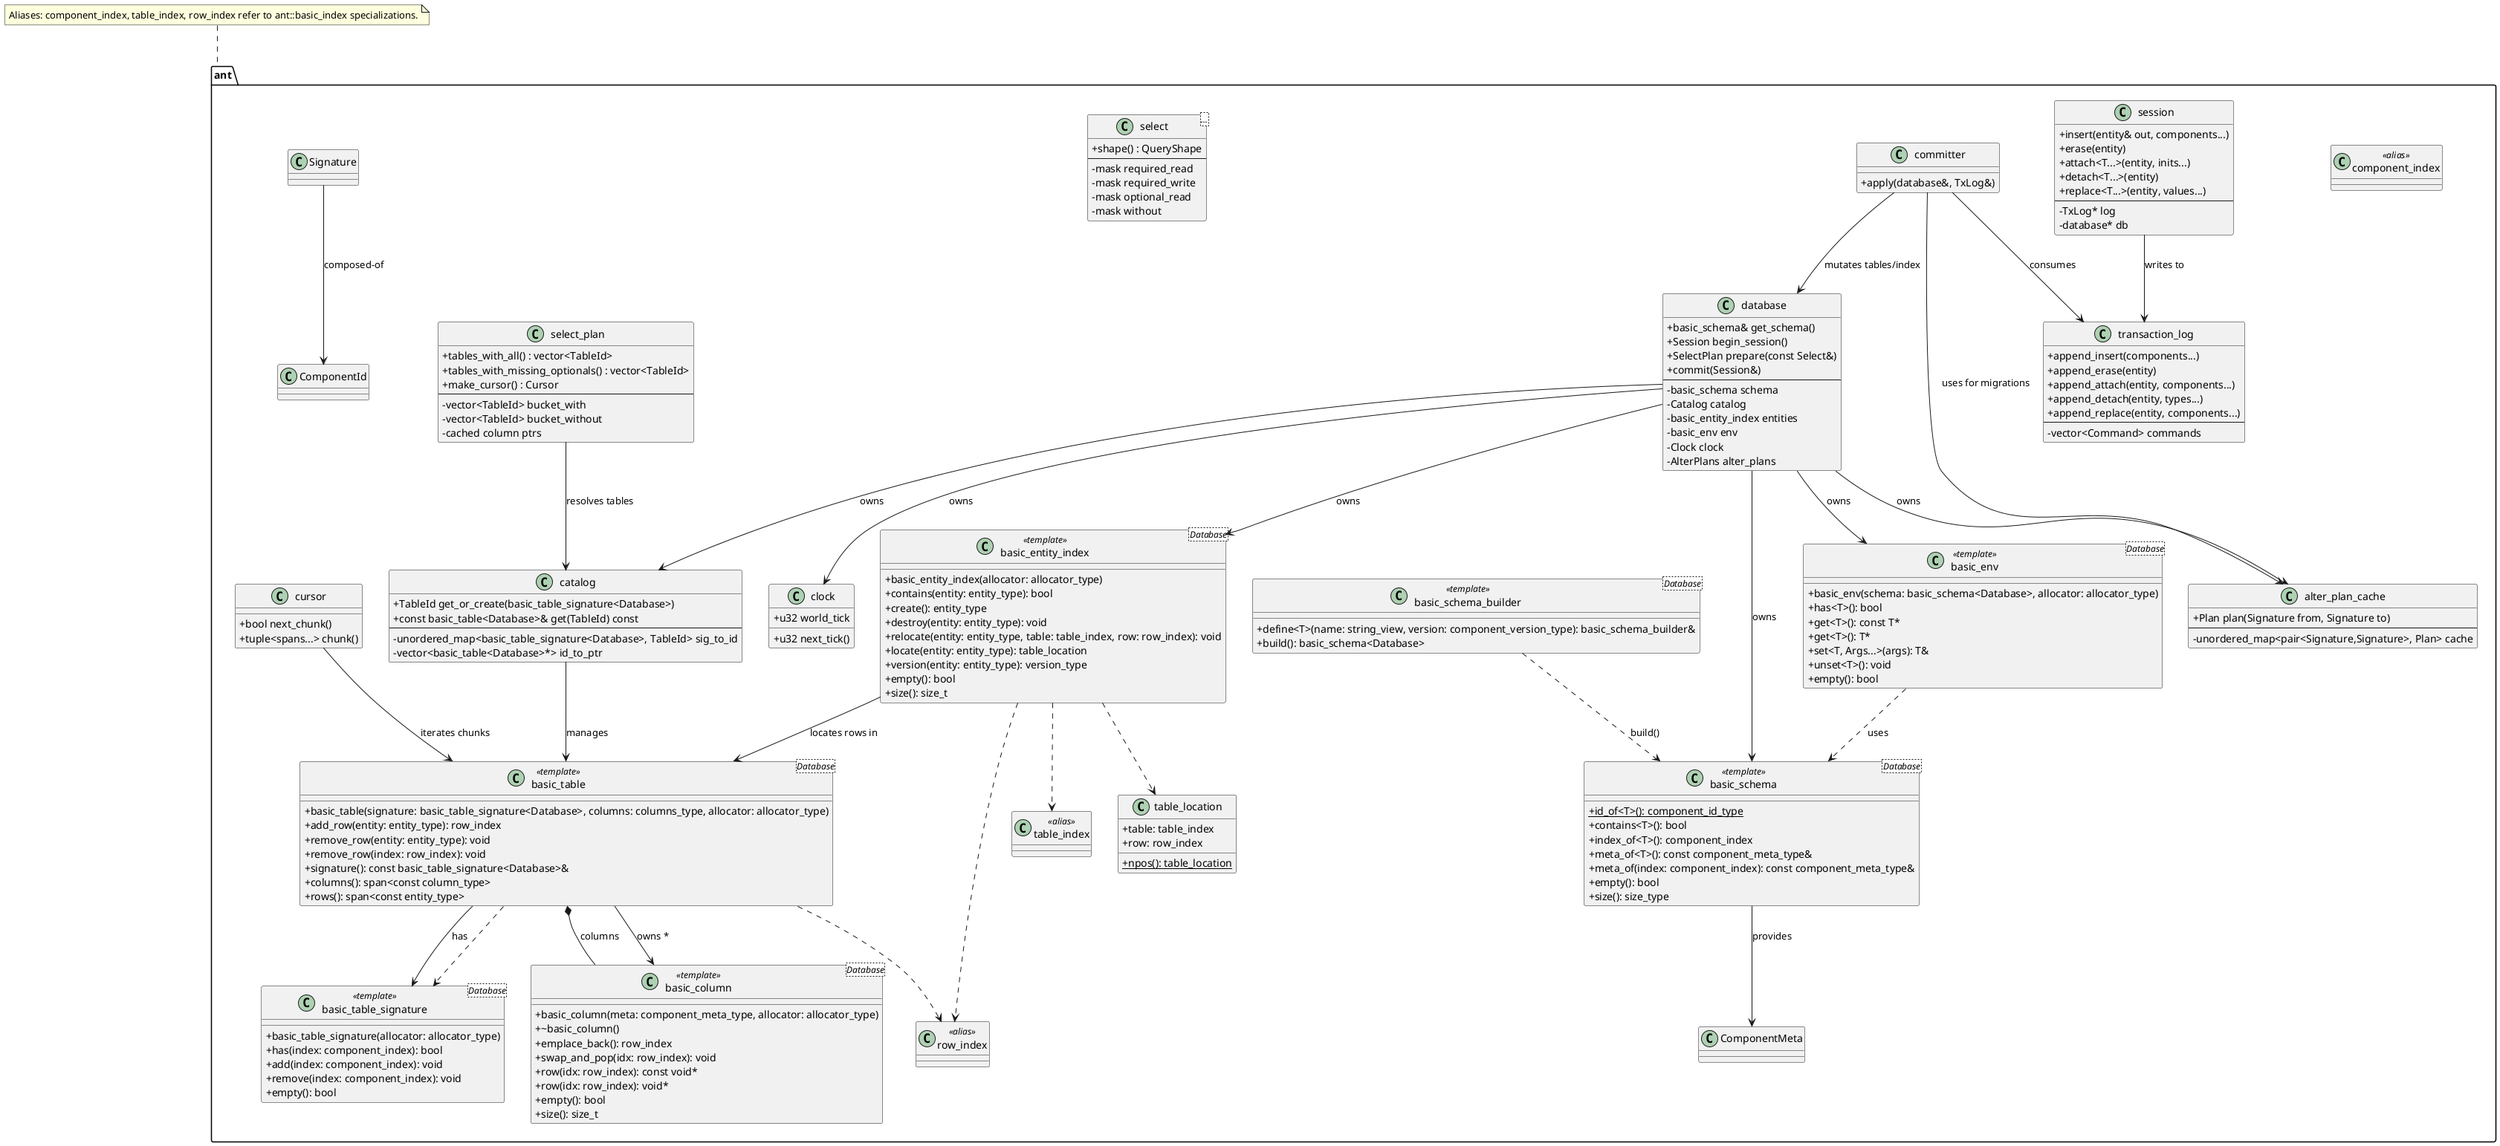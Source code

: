 @startuml "ant - database"
skinparam classAttributeIconSize 0
set namespaceSeparator ::

namespace ant {

	' Aliases and simple types
	class component_index <<alias>>
	class table_index <<alias>>
	class row_index <<alias>>

	class table_location {
		+table: table_index
		+row: row_index
		+{static} npos(): table_location
	}

	' Schema and builder
	class "basic_schema<Database>" as basic_schema <<template>> {
		+{static} id_of<T>(): component_id_type
		+contains<T>(): bool
		+index_of<T>(): component_index
		+meta_of<T>(): const component_meta_type&
		+meta_of(index: component_index): const component_meta_type&
		+empty(): bool
		+size(): size_type
	}

	class "basic_schema_builder<Database>" as basic_schema_builder <<template>> {
		+define<T>(name: string_view, version: component_version_type): basic_schema_builder&
		+build(): basic_schema<Database>
	}

	' Environment
	class "basic_env<Database>" as basic_env <<template>> {
		+basic_env(schema: basic_schema<Database>, allocator: allocator_type)
		+has<T>(): bool
		+get<T>(): const T*
		+get<T>(): T*
		+set<T, Args...>(args): T&
		+unset<T>(): void
		+empty(): bool
	}

	' Entity index
	class "basic_entity_index<Database>" as basic_entity_index <<template>> {
		+basic_entity_index(allocator: allocator_type)
		+contains(entity: entity_type): bool
		+create(): entity_type
		+destroy(entity: entity_type): void
		+relocate(entity: entity_type, table: table_index, row: row_index): void
		+locate(entity: entity_type): table_location
		+version(entity: entity_type): version_type
		+empty(): bool
		+size(): size_t
	}

	' Table signature
	class "basic_table_signature<Database>" as basic_table_signature <<template>> {
		+basic_table_signature(allocator: allocator_type)
		+has(index: component_index): bool
		+add(index: component_index): void
		+remove(index: component_index): void
		+empty(): bool
	}

	' Column
	class "basic_column<Database>" as basic_column <<template>> {
		+basic_column(meta: component_meta_type, allocator: allocator_type)
		+~basic_column()
		+emplace_back(): row_index
		+swap_and_pop(idx: row_index): void
		+row(idx: row_index): const void*
		+row(idx: row_index): void*
		+empty(): bool
		+size(): size_t
	}

	' Table
	class "basic_table<Database>" as basic_table <<template>> {
		+basic_table(signature: basic_table_signature<Database>, columns: columns_type, allocator: allocator_type)
		+add_row(entity: entity_type): row_index
		+remove_row(entity: entity_type): void
		+remove_row(index: row_index): void
		+signature(): const basic_table_signature<Database>&
		+columns(): span<const column_type>
		+rows(): span<const entity_type>
	}

	' Relationships
	basic_schema_builder ..> basic_schema : build()
	basic_env ..> basic_schema : uses
	basic_entity_index ..> table_location
	basic_entity_index ..> table_index
	basic_entity_index ..> row_index
	basic_table ..> basic_table_signature
	basic_table *-- basic_column : columns
	basic_table ..> row_index

	'============================================================
	' Aspirational additions (draft-only, may not exist in code)
	'============================================================

	class "catalog" as Catalog {
		+TableId get_or_create(basic_table_signature<Database>)
		+const basic_table<Database>& get(TableId) const
		--
		-unordered_map<basic_table_signature<Database>, TableId> sig_to_id
		-vector<basic_table<Database>*> id_to_ptr
	}

	class "clock" as Clock {
		+u32 world_tick
		+u32 next_tick()
	}

	' Mutation pipeline (aspirational)
	class "transaction_log" as TxLog {
		+append_insert(components...)
		+append_erase(entity)
		+append_attach(entity, components...)
		+append_detach(entity, types...)
		+append_replace(entity, components...)
		--
		-vector<Command> commands
	}

	class "session" as Session {
		+insert(entity& out, components...)
		+erase(entity)
		+attach<T...>(entity, inits...)
		+detach<T...>(entity)
		+replace<T...>(entity, values...)
		--
		-TxLog* log
		-database* db
	}

	class "alter_plan_cache" as AlterPlans {
		+Plan plan(Signature from, Signature to)
		--
		-unordered_map<pair<Signature,Signature>, Plan> cache
	}

	class "committer" as Committer {
		+apply(database&, TxLog&)
	}

	class "select<...>" as Select {
		+shape() : QueryShape
		--
		-mask required_read
		-mask required_write
		-mask optional_read
		-mask without
	}

	class "select_plan" as SelectPlan {
		+tables_with_all() : vector<TableId>
		+tables_with_missing_optionals() : vector<TableId>
		+make_cursor() : Cursor
		--
		-vector<TableId> bucket_with
		-vector<TableId> bucket_without
		-cached column ptrs
	}

	class "cursor" as Cursor {
		+bool next_chunk()
		+tuple<spans...> chunk()
	}

	class "database" as DB {
		+basic_schema& get_schema()
		+Session begin_session()
		+SelectPlan prepare(const Select&)
		+commit(Session&)
		--
		-basic_schema schema
		-Catalog catalog
		-basic_entity_index entities
		-basic_env env
		-Clock clock
		-AlterPlans alter_plans
	}

	' Relationships (aspirational)
	DB --> basic_schema : owns
	DB --> Catalog : owns
	DB --> basic_entity_index : owns
	DB --> basic_env : owns
	DB --> Clock : owns
	DB --> AlterPlans : owns

	Catalog --> basic_table : manages
	basic_table --> basic_column : owns *
	basic_table --> basic_table_signature : has

	basic_entity_index --> basic_table : locates rows in
	basic_schema --> ComponentMeta : provides
	Signature --> ComponentId : composed-of

	Session --> TxLog : writes to
	Committer --> DB : mutates tables/index
	Committer --> TxLog : consumes
	Committer --> AlterPlans : uses for migrations
	SelectPlan --> Catalog : resolves tables
	Cursor --> basic_table : iterates chunks

}

note as N1
Aliases: component_index, table_index, row_index refer to ant::basic_index specializations.
end note

N1 .. ant

@enduml
